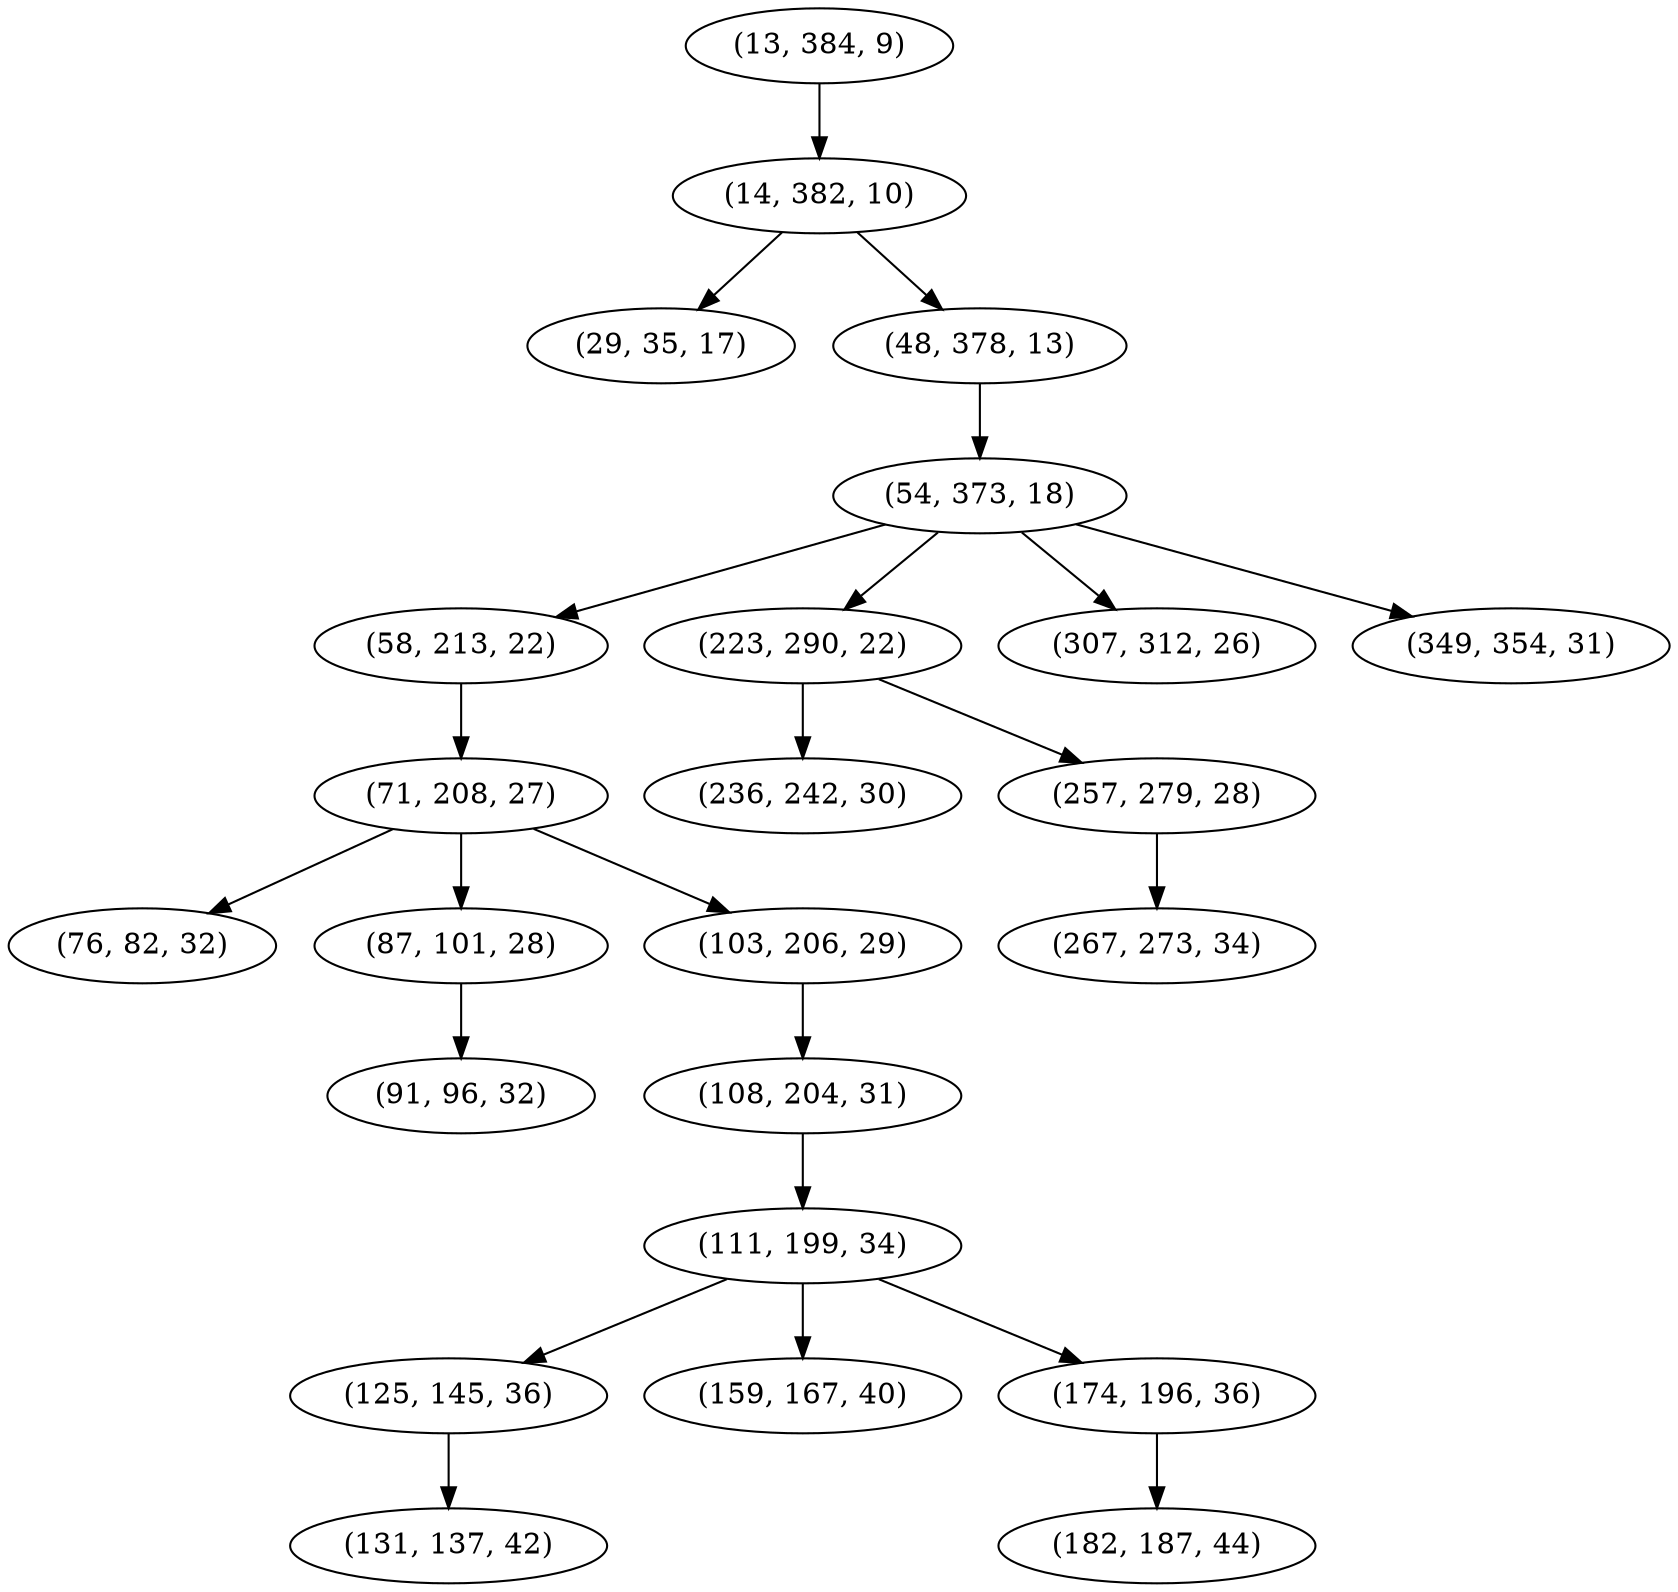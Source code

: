 digraph tree {
    "(13, 384, 9)";
    "(14, 382, 10)";
    "(29, 35, 17)";
    "(48, 378, 13)";
    "(54, 373, 18)";
    "(58, 213, 22)";
    "(71, 208, 27)";
    "(76, 82, 32)";
    "(87, 101, 28)";
    "(91, 96, 32)";
    "(103, 206, 29)";
    "(108, 204, 31)";
    "(111, 199, 34)";
    "(125, 145, 36)";
    "(131, 137, 42)";
    "(159, 167, 40)";
    "(174, 196, 36)";
    "(182, 187, 44)";
    "(223, 290, 22)";
    "(236, 242, 30)";
    "(257, 279, 28)";
    "(267, 273, 34)";
    "(307, 312, 26)";
    "(349, 354, 31)";
    "(13, 384, 9)" -> "(14, 382, 10)";
    "(14, 382, 10)" -> "(29, 35, 17)";
    "(14, 382, 10)" -> "(48, 378, 13)";
    "(48, 378, 13)" -> "(54, 373, 18)";
    "(54, 373, 18)" -> "(58, 213, 22)";
    "(54, 373, 18)" -> "(223, 290, 22)";
    "(54, 373, 18)" -> "(307, 312, 26)";
    "(54, 373, 18)" -> "(349, 354, 31)";
    "(58, 213, 22)" -> "(71, 208, 27)";
    "(71, 208, 27)" -> "(76, 82, 32)";
    "(71, 208, 27)" -> "(87, 101, 28)";
    "(71, 208, 27)" -> "(103, 206, 29)";
    "(87, 101, 28)" -> "(91, 96, 32)";
    "(103, 206, 29)" -> "(108, 204, 31)";
    "(108, 204, 31)" -> "(111, 199, 34)";
    "(111, 199, 34)" -> "(125, 145, 36)";
    "(111, 199, 34)" -> "(159, 167, 40)";
    "(111, 199, 34)" -> "(174, 196, 36)";
    "(125, 145, 36)" -> "(131, 137, 42)";
    "(174, 196, 36)" -> "(182, 187, 44)";
    "(223, 290, 22)" -> "(236, 242, 30)";
    "(223, 290, 22)" -> "(257, 279, 28)";
    "(257, 279, 28)" -> "(267, 273, 34)";
}
